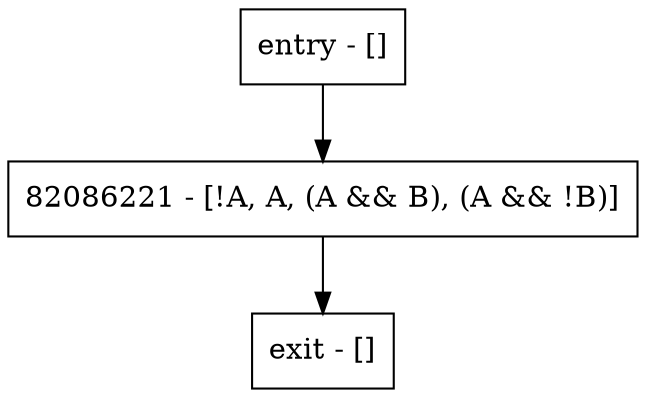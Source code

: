 digraph main {
node [shape=record];
entry [label="entry - []"];
exit [label="exit - []"];
82086221 [label="82086221 - [!A, A, (A && B), (A && !B)]"];
entry;
exit;
entry -> 82086221;
82086221 -> exit;
}
